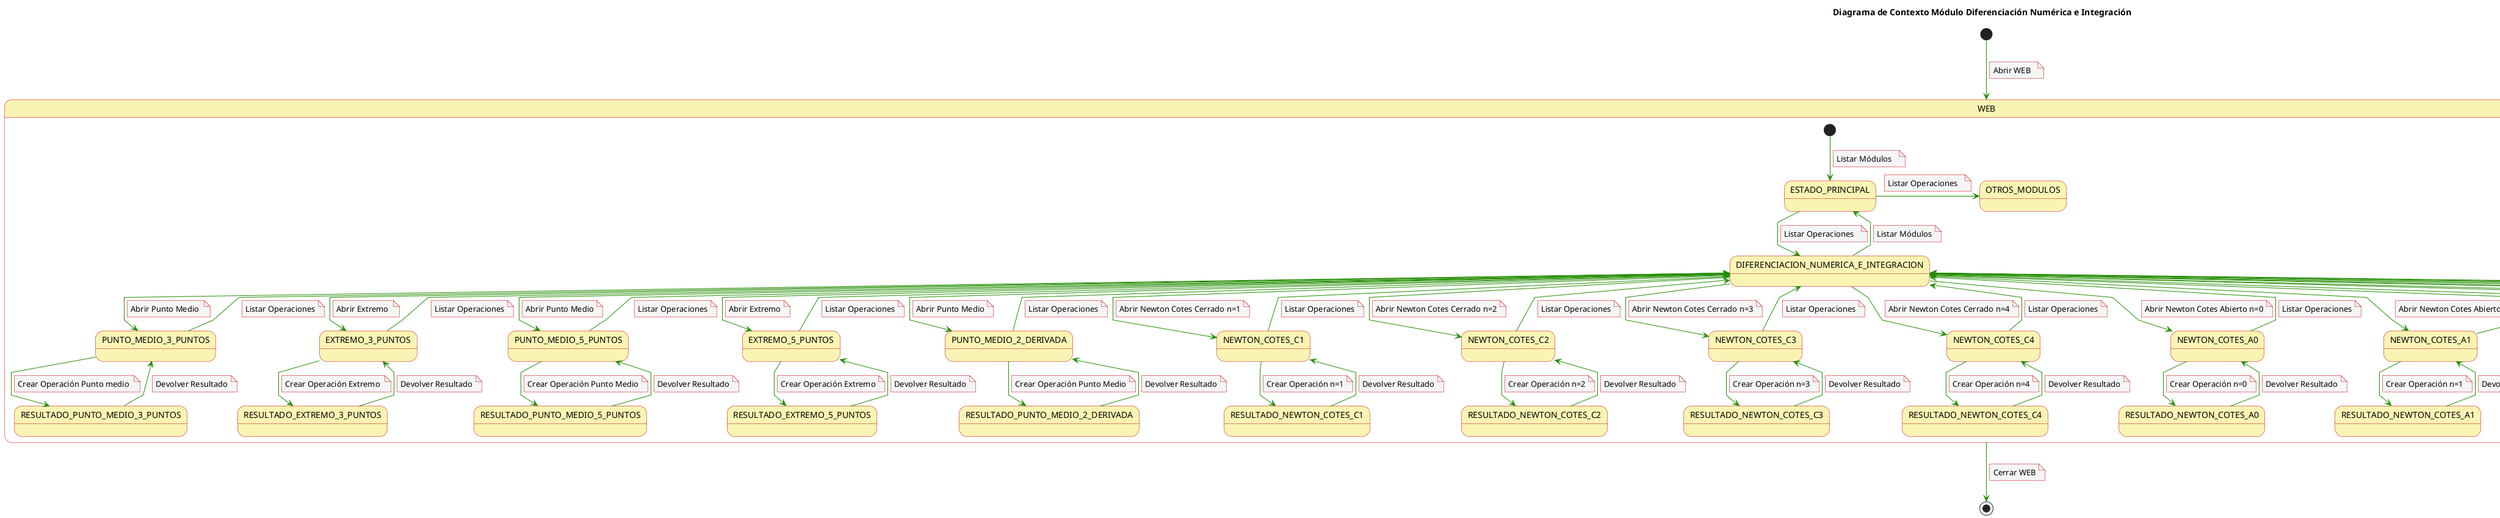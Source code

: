 @startuml
skinparam noteBackgroundColor #f5f5f5
skinparam noteBorderColor #c90000
skinparam arrowColor #218c00
skinparam stateBackgroundColor #faf4b4
skinparam stateBorderColor #c90000
skinparam linetype polyline
skinparam arrowThickness 1

title Diagrama de Contexto Módulo Diferenciación Numérica e Integración
[*] --> WEB
note on link
  Abrir WEB  
end note

State WEB {
[*] --> ESTADO_PRINCIPAL
note on link
  Listar Módulos  
end note

ESTADO_PRINCIPAL -R-> OTROS_MODULOS
note on link
  Listar Operaciones  
end note

ESTADO_PRINCIPAL --> DIFERENCIACION_NUMERICA_E_INTEGRACION
note on link
  Listar Operaciones  
end note

DIFERENCIACION_NUMERICA_E_INTEGRACION-d-> ESTADO_PRINCIPAL
note on link
  Listar Módulos
end note

DIFERENCIACION_NUMERICA_E_INTEGRACION-d-> PUNTO_MEDIO_3_PUNTOS
note on link
  Abrir Punto Medio 
end note 

PUNTO_MEDIO_3_PUNTOS -d-> DIFERENCIACION_NUMERICA_E_INTEGRACION
note on link
  Listar Operaciones
end note

PUNTO_MEDIO_3_PUNTOS -D-> RESULTADO_PUNTO_MEDIO_3_PUNTOS
note on link
  Crear Operación Punto medio 
end note 

RESULTADO_PUNTO_MEDIO_3_PUNTOS --> PUNTO_MEDIO_3_PUNTOS
note on link
  Devolver Resultado
end note

DIFERENCIACION_NUMERICA_E_INTEGRACION-d-> EXTREMO_3_PUNTOS
note on link
  Abrir Extremo 
end note 

EXTREMO_3_PUNTOS -d-> DIFERENCIACION_NUMERICA_E_INTEGRACION
note on link
  Listar Operaciones
end note

EXTREMO_3_PUNTOS -D-> RESULTADO_EXTREMO_3_PUNTOS
note on link
  Crear Operación Extremo 
end note 

RESULTADO_EXTREMO_3_PUNTOS --> EXTREMO_3_PUNTOS
note on link
  Devolver Resultado
end note

DIFERENCIACION_NUMERICA_E_INTEGRACION-d-> PUNTO_MEDIO_5_PUNTOS
note on link
  Abrir Punto Medio
end note 

PUNTO_MEDIO_5_PUNTOS -d-> DIFERENCIACION_NUMERICA_E_INTEGRACION
note on link
  Listar Operaciones
end note

PUNTO_MEDIO_5_PUNTOS -D-> RESULTADO_PUNTO_MEDIO_5_PUNTOS
note on link
  Crear Operación Punto Medio
end note 

RESULTADO_PUNTO_MEDIO_5_PUNTOS --> PUNTO_MEDIO_5_PUNTOS
note on link
  Devolver Resultado
end note

DIFERENCIACION_NUMERICA_E_INTEGRACION-d-> EXTREMO_5_PUNTOS
note on link
  Abrir Extremo
end note 

EXTREMO_5_PUNTOS -d-> DIFERENCIACION_NUMERICA_E_INTEGRACION
note on link
  Listar Operaciones
end note

EXTREMO_5_PUNTOS -d-> RESULTADO_EXTREMO_5_PUNTOS
note on link
  Crear Operación Extremo
end note 

RESULTADO_EXTREMO_5_PUNTOS --> EXTREMO_5_PUNTOS
note on link
  Devolver Resultado
end note

DIFERENCIACION_NUMERICA_E_INTEGRACION-d-> PUNTO_MEDIO_2_DERIVADA
note on link
  Abrir Punto Medio
end note 

PUNTO_MEDIO_2_DERIVADA -d-> DIFERENCIACION_NUMERICA_E_INTEGRACION
note on link
  Listar Operaciones
end note

PUNTO_MEDIO_2_DERIVADA-D-> RESULTADO_PUNTO_MEDIO_2_DERIVADA
note on link
  Crear Operación Punto Medio
end note 

RESULTADO_PUNTO_MEDIO_2_DERIVADA --> PUNTO_MEDIO_2_DERIVADA
note on link
  Devolver Resultado
end note

DIFERENCIACION_NUMERICA_E_INTEGRACION-d-> NEWTON_COTES_C1
note on link
  Abrir Newton Cotes Cerrado n=1
end note 

NEWTON_COTES_C1-d-> DIFERENCIACION_NUMERICA_E_INTEGRACION
note on link
  Listar Operaciones
end note

NEWTON_COTES_C1-D-> RESULTADO_NEWTON_COTES_C1
note on link
  Crear Operación n=1
end note 

RESULTADO_NEWTON_COTES_C1 --> NEWTON_COTES_C1
note on link
  Devolver Resultado
end note

DIFERENCIACION_NUMERICA_E_INTEGRACION-d-> NEWTON_COTES_C2
note on link
  Abrir Newton Cotes Cerrado n=2
end note 

NEWTON_COTES_C2-d-> DIFERENCIACION_NUMERICA_E_INTEGRACION
note on link
  Listar Operaciones
end note

NEWTON_COTES_C2-D-> RESULTADO_NEWTON_COTES_C2
note on link
  Crear Operación n=2
end note 

RESULTADO_NEWTON_COTES_C2 --> NEWTON_COTES_C2
note on link
  Devolver Resultado
end note

DIFERENCIACION_NUMERICA_E_INTEGRACION-d-> NEWTON_COTES_C3
note on link
  Abrir Newton Cotes Cerrado n=3
end note 

NEWTON_COTES_C3-d-> DIFERENCIACION_NUMERICA_E_INTEGRACION
note on link
  Listar Operaciones
end note

NEWTON_COTES_C3-D-> RESULTADO_NEWTON_COTES_C3
note on link
  Crear Operación n=3
end note 

RESULTADO_NEWTON_COTES_C3 --> NEWTON_COTES_C3
note on link
  Devolver Resultado
end note

DIFERENCIACION_NUMERICA_E_INTEGRACION-d-> NEWTON_COTES_C4
note on link
  Abrir Newton Cotes Cerrado n=4
end note 

NEWTON_COTES_C4-d-> DIFERENCIACION_NUMERICA_E_INTEGRACION
note on link
  Listar Operaciones
end note

NEWTON_COTES_C4-D-> RESULTADO_NEWTON_COTES_C4
note on link
  Crear Operación n=4
end note 

RESULTADO_NEWTON_COTES_C4 --> NEWTON_COTES_C4
note on link
  Devolver Resultado
end note

DIFERENCIACION_NUMERICA_E_INTEGRACION-d-> NEWTON_COTES_A0
note on link
  Abrir Newton Cotes Abierto n=0
end note 

NEWTON_COTES_A0 -d-> DIFERENCIACION_NUMERICA_E_INTEGRACION
note on link
  Listar Operaciones
end note

NEWTON_COTES_A0-D-> RESULTADO_NEWTON_COTES_A0
note on link
  Crear Operación n=0
end note 

RESULTADO_NEWTON_COTES_A0 --> NEWTON_COTES_A0
note on link
  Devolver Resultado
end note

DIFERENCIACION_NUMERICA_E_INTEGRACION-d-> NEWTON_COTES_A1
note on link
  Abrir Newton Cotes Abierto n=1
end note 

NEWTON_COTES_A1-d-> DIFERENCIACION_NUMERICA_E_INTEGRACION
note on link
  Listar Operaciones
end note

NEWTON_COTES_A1-D-> RESULTADO_NEWTON_COTES_A1
note on link
  Crear Operación n=1
end note 

RESULTADO_NEWTON_COTES_A1 --> NEWTON_COTES_A1
note on link
  Devolver Resultado
end note

DIFERENCIACION_NUMERICA_E_INTEGRACION-d-> NEWTON_COTES_A2
note on link
  Abrir Newton Cotes Abierto n=2
end note 

NEWTON_COTES_A2-d-> DIFERENCIACION_NUMERICA_E_INTEGRACION
note on link
  Listar Operaciones
end note

NEWTON_COTES_A2-D-> RESULTADO_NEWTON_COTES_A2
note on link
  Crear Operación n=2
end note 

RESULTADO_NEWTON_COTES_A2 --> NEWTON_COTES_A2
note on link
  Devolver Resultado
end note

DIFERENCIACION_NUMERICA_E_INTEGRACION-d-> NEWTON_COTES_A3
note on link
  Abrir Newton Cotes Abierto n=3
end note 

NEWTON_COTES_A3-d-> DIFERENCIACION_NUMERICA_E_INTEGRACION
note on link
  Listar Operaciones
end note

NEWTON_COTES_A3-D-> RESULTADO_NEWTON_COTES_A3
note on link
  Crear Operación n=3
end note 

RESULTADO_NEWTON_COTES_A3 --> NEWTON_COTES_A3
note on link
  Devolver Resultado
end note

DIFERENCIACION_NUMERICA_E_INTEGRACION-d-> SIMPSON_COMPUESTA
note on link
  Abrir Regla Simpson Compuesta
end note 

SIMPSON_COMPUESTA-d-> DIFERENCIACION_NUMERICA_E_INTEGRACION
note on link
  Listar Operaciones
end note

SIMPSON_COMPUESTA-D-> RESULTADO_SIMPSON_COMPUESTA
note on link
  Crear Operación Simpson Compuesta
end note 

RESULTADO_SIMPSON_COMPUESTA --> SIMPSON_COMPUESTA
note on link
  Devolver Resultado
end note

DIFERENCIACION_NUMERICA_E_INTEGRACION-d-> TRAPEZOIDAL_COMPUESTA
note on link
  Abrir Tegla Trapezoidal Compuesta
end note 

TRAPEZOIDAL_COMPUESTA-d-> DIFERENCIACION_NUMERICA_E_INTEGRACION
note on link
  Listar Operaciones
end note

TRAPEZOIDAL_COMPUESTA-D-> RESULTADO_TRAPEZOIDAL_COMPUESTA
note on link
  Crear Operación Trapezoidal Compuesta
end note 

RESULTADO_TRAPEZOIDAL_COMPUESTA --> TRAPEZOIDAL_COMPUESTA
note on link
  Devolver Resultado
end note

DIFERENCIACION_NUMERICA_E_INTEGRACION-d-> PUNTO_MEDIO_COMPUESTA
note on link
  Abrir Regla Punto Medio Compuesta
end note 

PUNTO_MEDIO_COMPUESTA-d-> DIFERENCIACION_NUMERICA_E_INTEGRACION
note on link
  Listar Operaciones
end note

PUNTO_MEDIO_COMPUESTA-D-> RESULTADO_PUNTO_MEDIO_COMPUESTA
note on link
  Crear Operación Punto Medio Compuesta
end note 

RESULTADO_PUNTO_MEDIO_COMPUESTA --> PUNTO_MEDIO_COMPUESTA
note on link
  Devolver Resultado
end note
}

WEB --> [*]
note on link
  Cerrar WEB
end note

@enduml